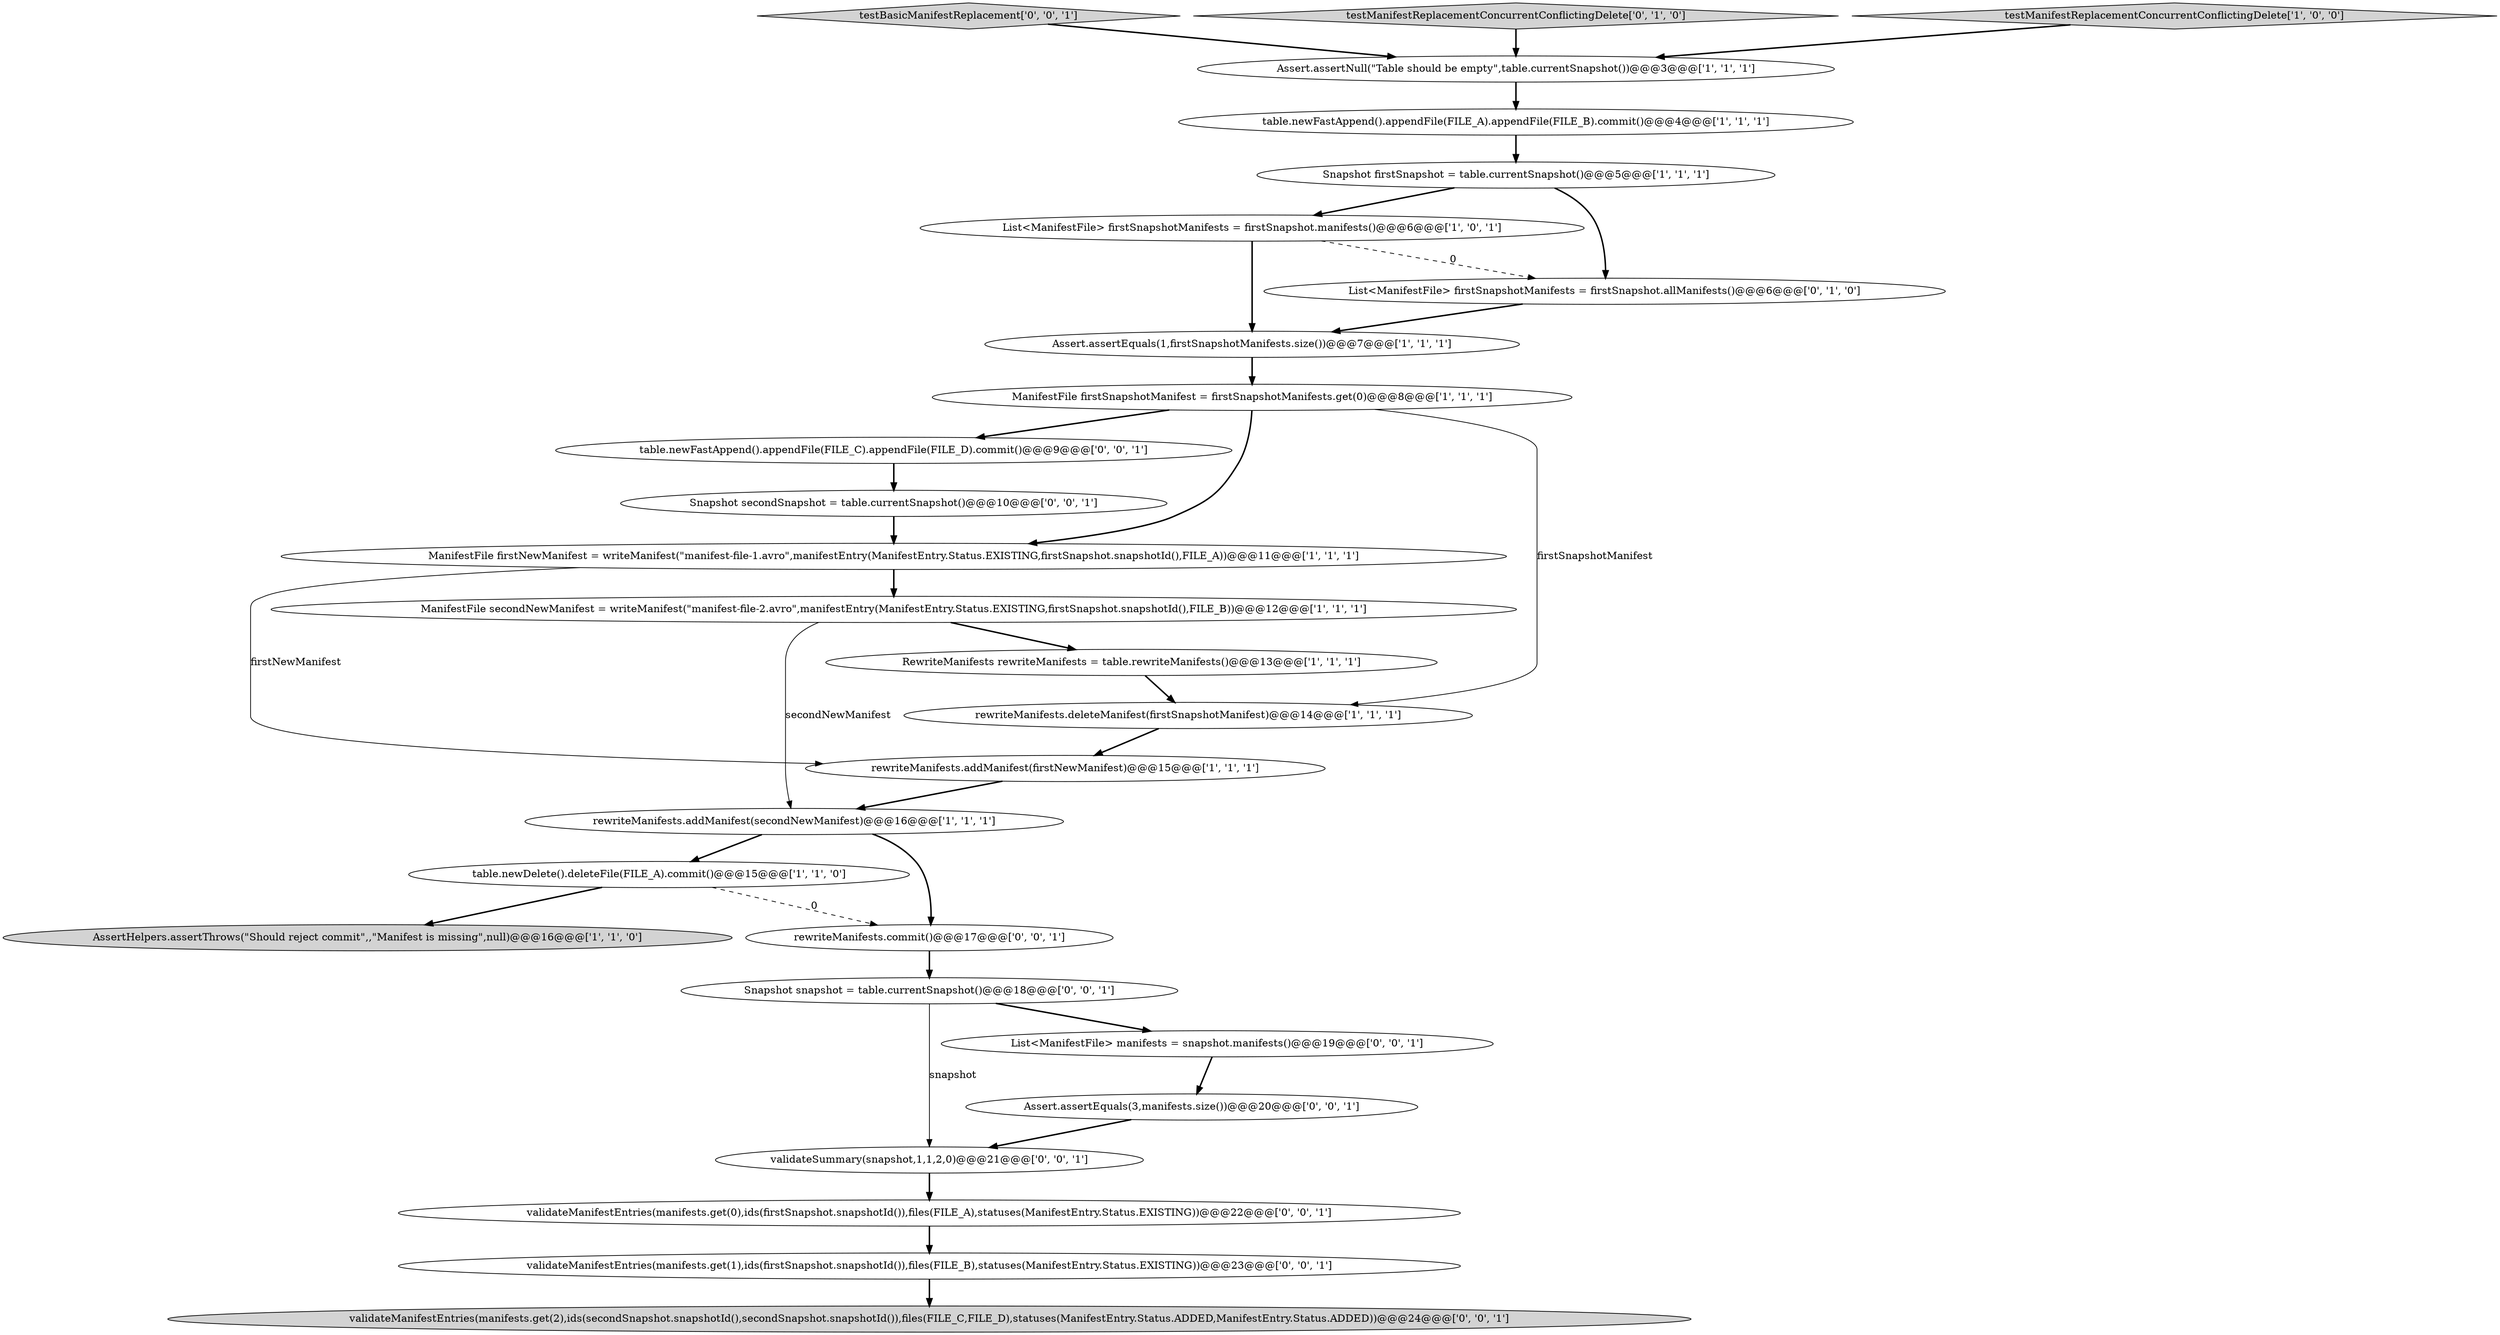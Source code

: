 digraph {
2 [style = filled, label = "rewriteManifests.deleteManifest(firstSnapshotManifest)@@@14@@@['1', '1', '1']", fillcolor = white, shape = ellipse image = "AAA0AAABBB1BBB"];
1 [style = filled, label = "Assert.assertEquals(1,firstSnapshotManifests.size())@@@7@@@['1', '1', '1']", fillcolor = white, shape = ellipse image = "AAA0AAABBB1BBB"];
27 [style = filled, label = "validateManifestEntries(manifests.get(1),ids(firstSnapshot.snapshotId()),files(FILE_B),statuses(ManifestEntry.Status.EXISTING))@@@23@@@['0', '0', '1']", fillcolor = white, shape = ellipse image = "AAA0AAABBB3BBB"];
10 [style = filled, label = "ManifestFile secondNewManifest = writeManifest(\"manifest-file-2.avro\",manifestEntry(ManifestEntry.Status.EXISTING,firstSnapshot.snapshotId(),FILE_B))@@@12@@@['1', '1', '1']", fillcolor = white, shape = ellipse image = "AAA0AAABBB1BBB"];
26 [style = filled, label = "Snapshot snapshot = table.currentSnapshot()@@@18@@@['0', '0', '1']", fillcolor = white, shape = ellipse image = "AAA0AAABBB3BBB"];
23 [style = filled, label = "table.newFastAppend().appendFile(FILE_C).appendFile(FILE_D).commit()@@@9@@@['0', '0', '1']", fillcolor = white, shape = ellipse image = "AAA0AAABBB3BBB"];
24 [style = filled, label = "Assert.assertEquals(3,manifests.size())@@@20@@@['0', '0', '1']", fillcolor = white, shape = ellipse image = "AAA0AAABBB3BBB"];
12 [style = filled, label = "rewriteManifests.addManifest(firstNewManifest)@@@15@@@['1', '1', '1']", fillcolor = white, shape = ellipse image = "AAA0AAABBB1BBB"];
19 [style = filled, label = "validateManifestEntries(manifests.get(0),ids(firstSnapshot.snapshotId()),files(FILE_A),statuses(ManifestEntry.Status.EXISTING))@@@22@@@['0', '0', '1']", fillcolor = white, shape = ellipse image = "AAA0AAABBB3BBB"];
11 [style = filled, label = "ManifestFile firstSnapshotManifest = firstSnapshotManifests.get(0)@@@8@@@['1', '1', '1']", fillcolor = white, shape = ellipse image = "AAA0AAABBB1BBB"];
7 [style = filled, label = "RewriteManifests rewriteManifests = table.rewriteManifests()@@@13@@@['1', '1', '1']", fillcolor = white, shape = ellipse image = "AAA0AAABBB1BBB"];
22 [style = filled, label = "List<ManifestFile> manifests = snapshot.manifests()@@@19@@@['0', '0', '1']", fillcolor = white, shape = ellipse image = "AAA0AAABBB3BBB"];
18 [style = filled, label = "validateSummary(snapshot,1,1,2,0)@@@21@@@['0', '0', '1']", fillcolor = white, shape = ellipse image = "AAA0AAABBB3BBB"];
8 [style = filled, label = "AssertHelpers.assertThrows(\"Should reject commit\",,\"Manifest is missing\",null)@@@16@@@['1', '1', '0']", fillcolor = lightgray, shape = ellipse image = "AAA0AAABBB1BBB"];
17 [style = filled, label = "testBasicManifestReplacement['0', '0', '1']", fillcolor = lightgray, shape = diamond image = "AAA0AAABBB3BBB"];
20 [style = filled, label = "Snapshot secondSnapshot = table.currentSnapshot()@@@10@@@['0', '0', '1']", fillcolor = white, shape = ellipse image = "AAA0AAABBB3BBB"];
0 [style = filled, label = "List<ManifestFile> firstSnapshotManifests = firstSnapshot.manifests()@@@6@@@['1', '0', '1']", fillcolor = white, shape = ellipse image = "AAA0AAABBB1BBB"];
3 [style = filled, label = "table.newDelete().deleteFile(FILE_A).commit()@@@15@@@['1', '1', '0']", fillcolor = white, shape = ellipse image = "AAA0AAABBB1BBB"];
6 [style = filled, label = "ManifestFile firstNewManifest = writeManifest(\"manifest-file-1.avro\",manifestEntry(ManifestEntry.Status.EXISTING,firstSnapshot.snapshotId(),FILE_A))@@@11@@@['1', '1', '1']", fillcolor = white, shape = ellipse image = "AAA0AAABBB1BBB"];
15 [style = filled, label = "List<ManifestFile> firstSnapshotManifests = firstSnapshot.allManifests()@@@6@@@['0', '1', '0']", fillcolor = white, shape = ellipse image = "AAA1AAABBB2BBB"];
13 [style = filled, label = "rewriteManifests.addManifest(secondNewManifest)@@@16@@@['1', '1', '1']", fillcolor = white, shape = ellipse image = "AAA0AAABBB1BBB"];
4 [style = filled, label = "table.newFastAppend().appendFile(FILE_A).appendFile(FILE_B).commit()@@@4@@@['1', '1', '1']", fillcolor = white, shape = ellipse image = "AAA0AAABBB1BBB"];
5 [style = filled, label = "Snapshot firstSnapshot = table.currentSnapshot()@@@5@@@['1', '1', '1']", fillcolor = white, shape = ellipse image = "AAA0AAABBB1BBB"];
25 [style = filled, label = "rewriteManifests.commit()@@@17@@@['0', '0', '1']", fillcolor = white, shape = ellipse image = "AAA0AAABBB3BBB"];
21 [style = filled, label = "validateManifestEntries(manifests.get(2),ids(secondSnapshot.snapshotId(),secondSnapshot.snapshotId()),files(FILE_C,FILE_D),statuses(ManifestEntry.Status.ADDED,ManifestEntry.Status.ADDED))@@@24@@@['0', '0', '1']", fillcolor = lightgray, shape = ellipse image = "AAA0AAABBB3BBB"];
16 [style = filled, label = "testManifestReplacementConcurrentConflictingDelete['0', '1', '0']", fillcolor = lightgray, shape = diamond image = "AAA0AAABBB2BBB"];
14 [style = filled, label = "Assert.assertNull(\"Table should be empty\",table.currentSnapshot())@@@3@@@['1', '1', '1']", fillcolor = white, shape = ellipse image = "AAA0AAABBB1BBB"];
9 [style = filled, label = "testManifestReplacementConcurrentConflictingDelete['1', '0', '0']", fillcolor = lightgray, shape = diamond image = "AAA0AAABBB1BBB"];
26->22 [style = bold, label=""];
6->12 [style = solid, label="firstNewManifest"];
15->1 [style = bold, label=""];
11->2 [style = solid, label="firstSnapshotManifest"];
20->6 [style = bold, label=""];
24->18 [style = bold, label=""];
22->24 [style = bold, label=""];
13->25 [style = bold, label=""];
4->5 [style = bold, label=""];
25->26 [style = bold, label=""];
10->13 [style = solid, label="secondNewManifest"];
17->14 [style = bold, label=""];
11->6 [style = bold, label=""];
3->25 [style = dashed, label="0"];
0->1 [style = bold, label=""];
12->13 [style = bold, label=""];
1->11 [style = bold, label=""];
6->10 [style = bold, label=""];
19->27 [style = bold, label=""];
10->7 [style = bold, label=""];
5->0 [style = bold, label=""];
18->19 [style = bold, label=""];
23->20 [style = bold, label=""];
16->14 [style = bold, label=""];
11->23 [style = bold, label=""];
3->8 [style = bold, label=""];
27->21 [style = bold, label=""];
9->14 [style = bold, label=""];
13->3 [style = bold, label=""];
0->15 [style = dashed, label="0"];
14->4 [style = bold, label=""];
2->12 [style = bold, label=""];
5->15 [style = bold, label=""];
26->18 [style = solid, label="snapshot"];
7->2 [style = bold, label=""];
}
